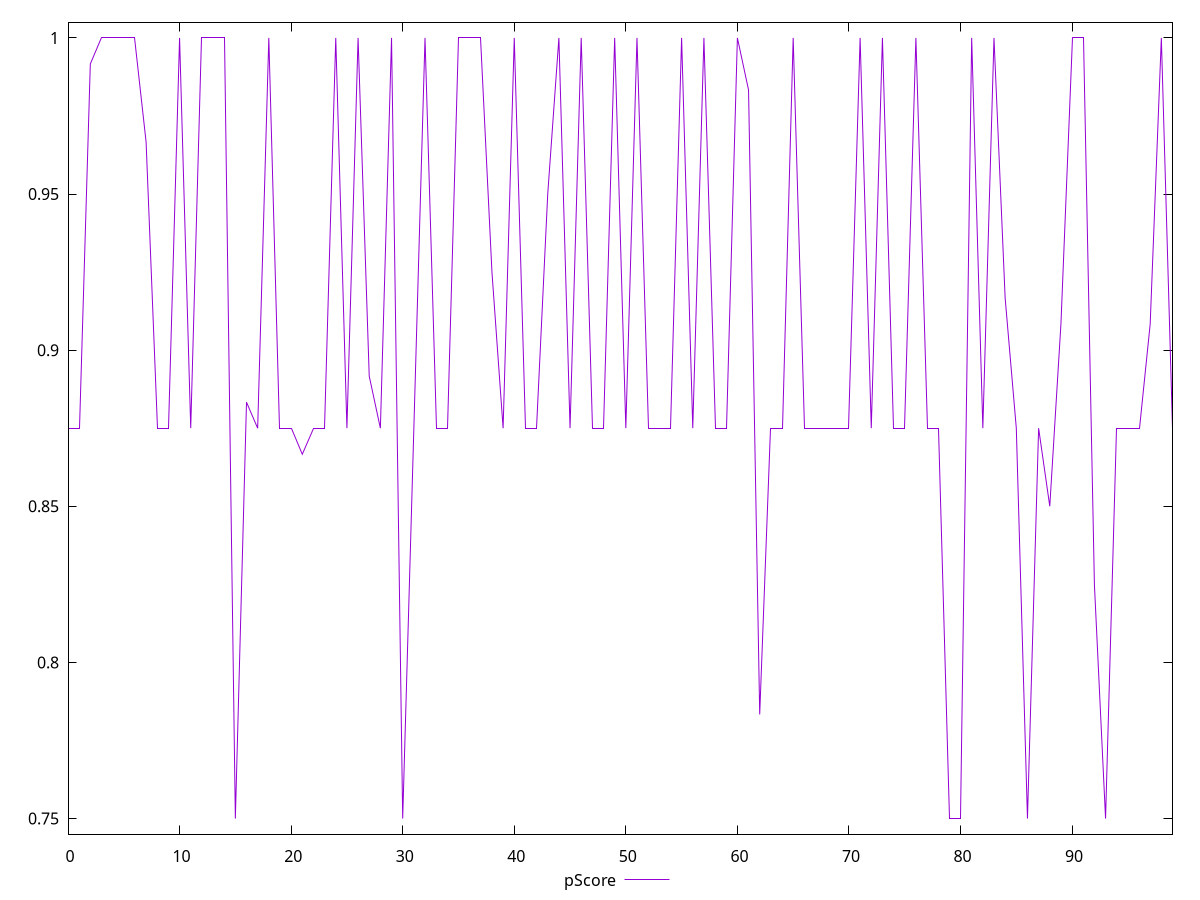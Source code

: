 reset

$pScore <<EOF
0 0.875
1 0.875
2 0.9916666666666667
3 1
4 1
5 1
6 1
7 0.9666666666666667
8 0.875
9 0.875
10 1
11 0.875
12 1
13 1
14 1
15 0.75
16 0.8833333333333333
17 0.875
18 1
19 0.875
20 0.875
21 0.8666666666666667
22 0.875
23 0.875
24 1
25 0.875
26 1
27 0.8916666666666666
28 0.875
29 1
30 0.75
31 0.875
32 1
33 0.875
34 0.875
35 1
36 1
37 1
38 0.925
39 0.875
40 1
41 0.875
42 0.875
43 0.95
44 1
45 0.875
46 1
47 0.875
48 0.875
49 1
50 0.875
51 1
52 0.875
53 0.875
54 0.875
55 1
56 0.875
57 1
58 0.875
59 0.875
60 1
61 0.9833333333333333
62 0.7833333333333333
63 0.875
64 0.875
65 1
66 0.875
67 0.875
68 0.875
69 0.875
70 0.875
71 1
72 0.875
73 1
74 0.875
75 0.875
76 1
77 0.875
78 0.875
79 0.75
80 0.75
81 1
82 0.875
83 1
84 0.9166666666666666
85 0.875
86 0.75
87 0.875
88 0.85
89 0.9083333333333333
90 1
91 1
92 0.825
93 0.75
94 0.875
95 0.875
96 0.875
97 0.9083333333333333
98 1
99 0.875
EOF

set key outside below
set xrange [0:99]
set yrange [0.745:1.005]
set trange [0.745:1.005]
set terminal svg size 640, 500 enhanced background rgb 'white'
set output "reprap/uses-optimized-images/samples/pages+cached+noexternal+nomedia+nocss/pScore/values.svg"

plot $pScore title "pScore" with line

reset
